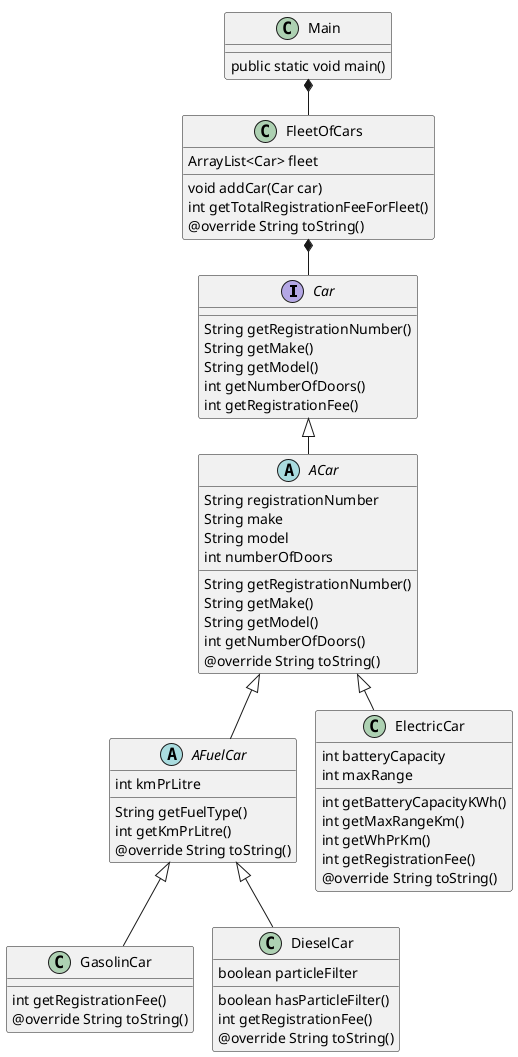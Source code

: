 @startuml
!pragma layout smetana
'https://plantuml.com/class-diagram

interface Car
abstract ACar
abstract AFuelCar
class GasolinCar
class DieselCar
class ElectricCar
class FleetOfCars
class Main
Main *-- FleetOfCars
Main : public static void main()
FleetOfCars *-- Car
Car <|-- ACar
ACar <|-- AFuelCar
AFuelCar <|-- GasolinCar
AFuelCar <|-- DieselCar
ACar <|-- ElectricCar
Car : String getRegistrationNumber()
Car : String getMake()
Car : String getModel()
Car : int getNumberOfDoors()
Car : int getRegistrationFee()
ACar : String registrationNumber
ACar : String make
ACar : String model
ACar : String getRegistrationNumber()
ACar : String getMake()
ACar : String getModel()
ACar : int getNumberOfDoors()
ACar : int numberOfDoors
ACar : @override String toString()
AFuelCar : int kmPrLitre
AFuelCar : String getFuelType()
AFuelCar : int getKmPrLitre()
AFuelCar : @override String toString()
DieselCar : boolean particleFilter
DieselCar : boolean hasParticleFilter()
DieselCar : int getRegistrationFee()
DieselCar : @override String toString()
ElectricCar : int batteryCapacity
ElectricCar : int maxRange
ElectricCar : int getBatteryCapacityKWh()
ElectricCar : int getMaxRangeKm()
ElectricCar : int getWhPrKm()
ElectricCar : int getRegistrationFee()
ElectricCar : @override String toString()
FleetOfCars : ArrayList<Car> fleet
FleetOfCars : void addCar(Car car)
FleetOfCars : int getTotalRegistrationFeeForFleet()
FleetOfCars : @override String toString()
GasolinCar : int getRegistrationFee()
GasolinCar : @override String toString()
@enduml